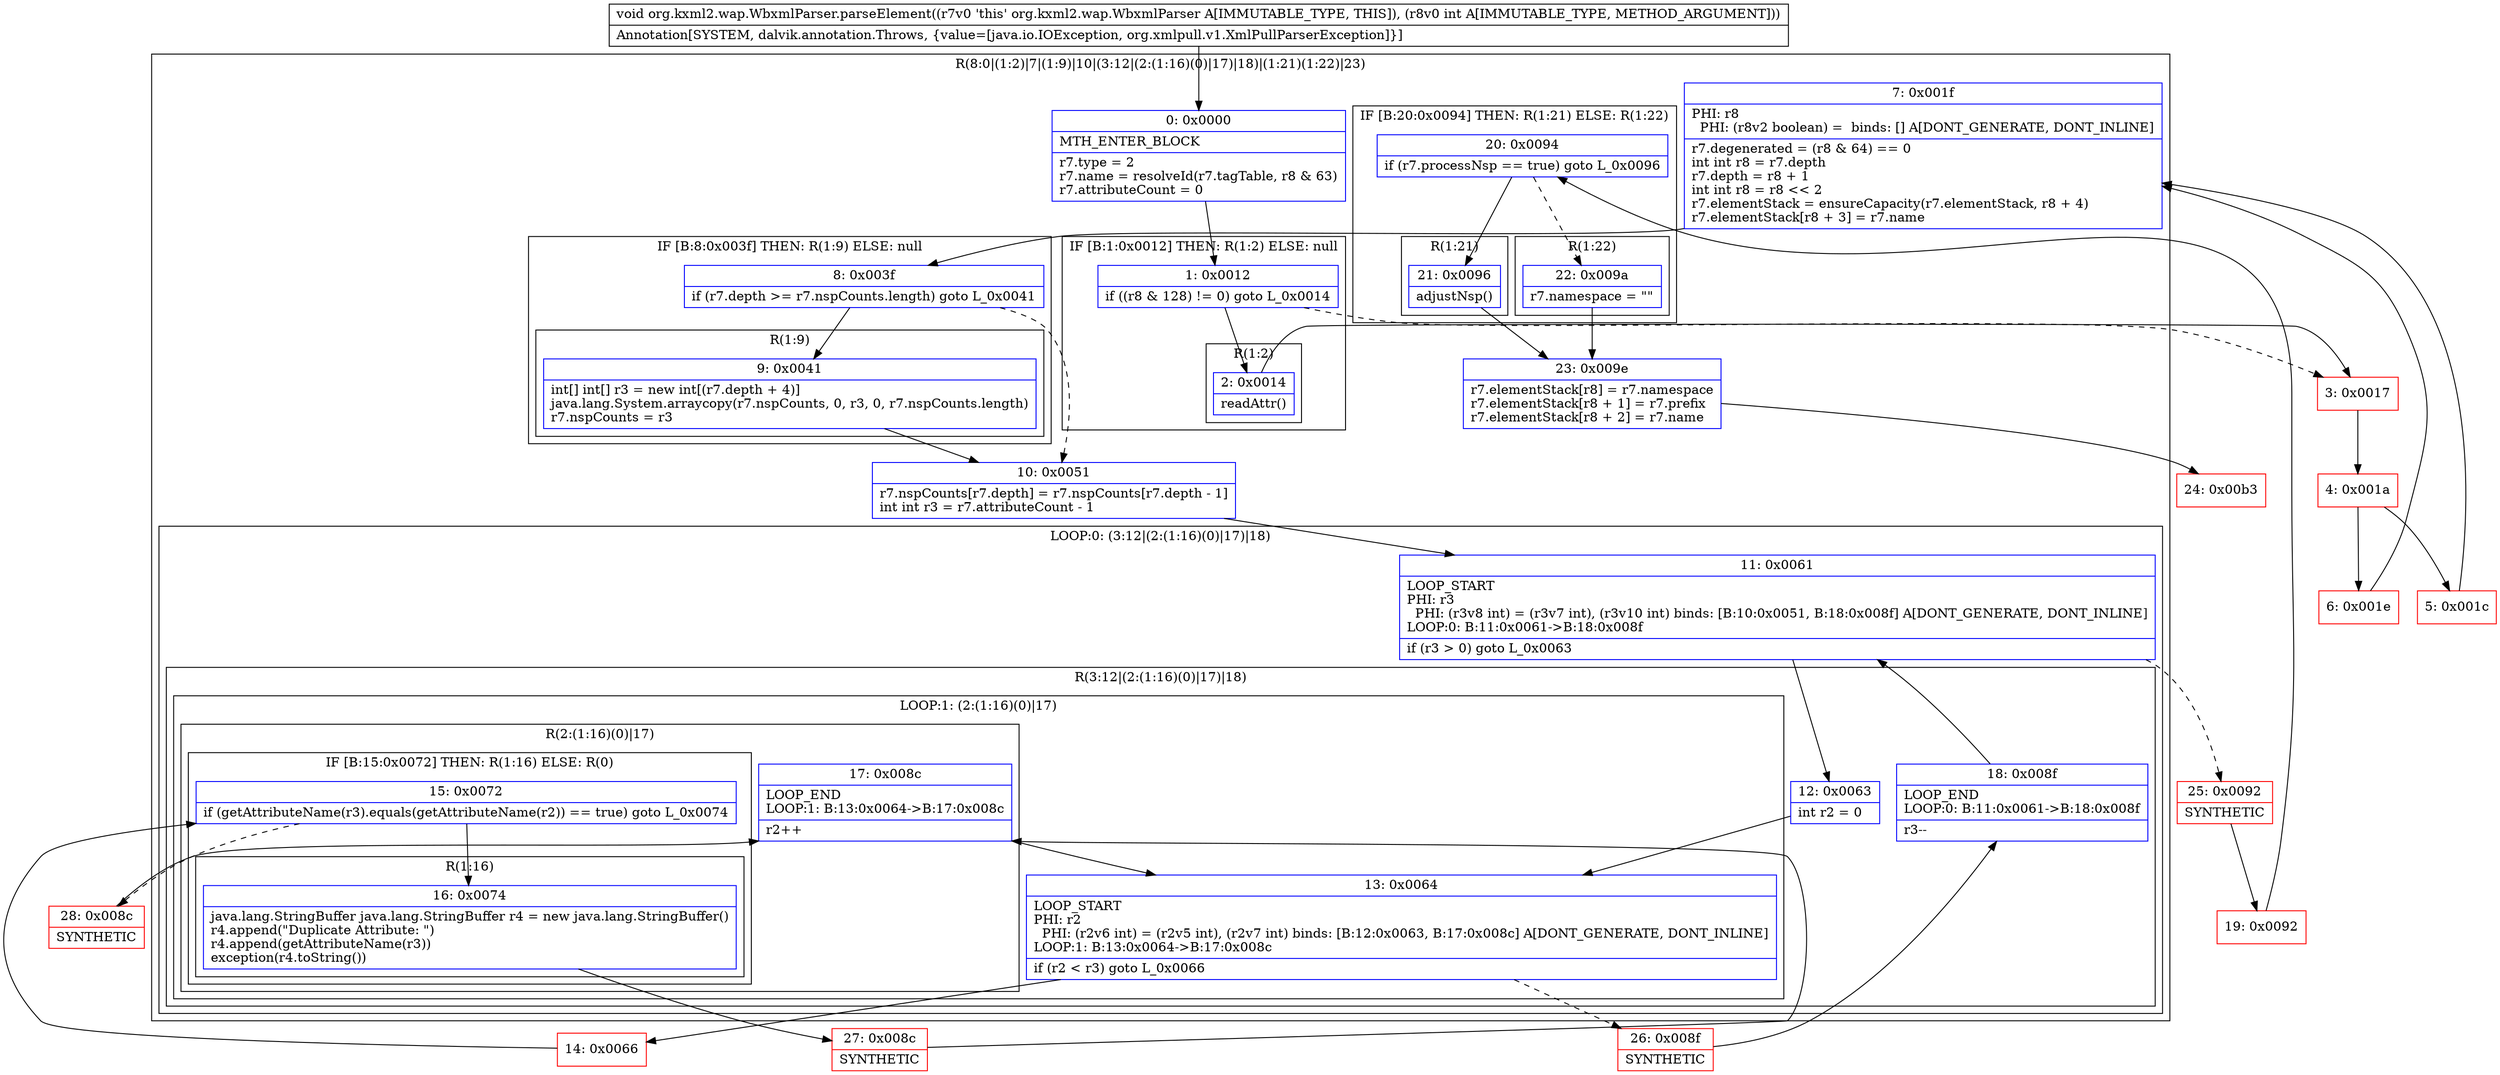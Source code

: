 digraph "CFG fororg.kxml2.wap.WbxmlParser.parseElement(I)V" {
subgraph cluster_Region_877293277 {
label = "R(8:0|(1:2)|7|(1:9)|10|(3:12|(2:(1:16)(0)|17)|18)|(1:21)(1:22)|23)";
node [shape=record,color=blue];
Node_0 [shape=record,label="{0\:\ 0x0000|MTH_ENTER_BLOCK\l|r7.type = 2\lr7.name = resolveId(r7.tagTable, r8 & 63)\lr7.attributeCount = 0\l}"];
subgraph cluster_IfRegion_635714675 {
label = "IF [B:1:0x0012] THEN: R(1:2) ELSE: null";
node [shape=record,color=blue];
Node_1 [shape=record,label="{1\:\ 0x0012|if ((r8 & 128) != 0) goto L_0x0014\l}"];
subgraph cluster_Region_1939330465 {
label = "R(1:2)";
node [shape=record,color=blue];
Node_2 [shape=record,label="{2\:\ 0x0014|readAttr()\l}"];
}
}
Node_7 [shape=record,label="{7\:\ 0x001f|PHI: r8 \l  PHI: (r8v2 boolean) =  binds: [] A[DONT_GENERATE, DONT_INLINE]\l|r7.degenerated = (r8 & 64) == 0\lint int r8 = r7.depth\lr7.depth = r8 + 1\lint int r8 = r8 \<\< 2\lr7.elementStack = ensureCapacity(r7.elementStack, r8 + 4)\lr7.elementStack[r8 + 3] = r7.name\l}"];
subgraph cluster_IfRegion_274775085 {
label = "IF [B:8:0x003f] THEN: R(1:9) ELSE: null";
node [shape=record,color=blue];
Node_8 [shape=record,label="{8\:\ 0x003f|if (r7.depth \>= r7.nspCounts.length) goto L_0x0041\l}"];
subgraph cluster_Region_864780794 {
label = "R(1:9)";
node [shape=record,color=blue];
Node_9 [shape=record,label="{9\:\ 0x0041|int[] int[] r3 = new int[(r7.depth + 4)]\ljava.lang.System.arraycopy(r7.nspCounts, 0, r3, 0, r7.nspCounts.length)\lr7.nspCounts = r3\l}"];
}
}
Node_10 [shape=record,label="{10\:\ 0x0051|r7.nspCounts[r7.depth] = r7.nspCounts[r7.depth \- 1]\lint int r3 = r7.attributeCount \- 1\l}"];
subgraph cluster_LoopRegion_1901989235 {
label = "LOOP:0: (3:12|(2:(1:16)(0)|17)|18)";
node [shape=record,color=blue];
Node_11 [shape=record,label="{11\:\ 0x0061|LOOP_START\lPHI: r3 \l  PHI: (r3v8 int) = (r3v7 int), (r3v10 int) binds: [B:10:0x0051, B:18:0x008f] A[DONT_GENERATE, DONT_INLINE]\lLOOP:0: B:11:0x0061\-\>B:18:0x008f\l|if (r3 \> 0) goto L_0x0063\l}"];
subgraph cluster_Region_444007939 {
label = "R(3:12|(2:(1:16)(0)|17)|18)";
node [shape=record,color=blue];
Node_12 [shape=record,label="{12\:\ 0x0063|int r2 = 0\l}"];
subgraph cluster_LoopRegion_1526654337 {
label = "LOOP:1: (2:(1:16)(0)|17)";
node [shape=record,color=blue];
Node_13 [shape=record,label="{13\:\ 0x0064|LOOP_START\lPHI: r2 \l  PHI: (r2v6 int) = (r2v5 int), (r2v7 int) binds: [B:12:0x0063, B:17:0x008c] A[DONT_GENERATE, DONT_INLINE]\lLOOP:1: B:13:0x0064\-\>B:17:0x008c\l|if (r2 \< r3) goto L_0x0066\l}"];
subgraph cluster_Region_510967128 {
label = "R(2:(1:16)(0)|17)";
node [shape=record,color=blue];
subgraph cluster_IfRegion_1034241157 {
label = "IF [B:15:0x0072] THEN: R(1:16) ELSE: R(0)";
node [shape=record,color=blue];
Node_15 [shape=record,label="{15\:\ 0x0072|if (getAttributeName(r3).equals(getAttributeName(r2)) == true) goto L_0x0074\l}"];
subgraph cluster_Region_1016198103 {
label = "R(1:16)";
node [shape=record,color=blue];
Node_16 [shape=record,label="{16\:\ 0x0074|java.lang.StringBuffer java.lang.StringBuffer r4 = new java.lang.StringBuffer()\lr4.append(\"Duplicate Attribute: \")\lr4.append(getAttributeName(r3))\lexception(r4.toString())\l}"];
}
subgraph cluster_Region_2122190010 {
label = "R(0)";
node [shape=record,color=blue];
}
}
Node_17 [shape=record,label="{17\:\ 0x008c|LOOP_END\lLOOP:1: B:13:0x0064\-\>B:17:0x008c\l|r2++\l}"];
}
}
Node_18 [shape=record,label="{18\:\ 0x008f|LOOP_END\lLOOP:0: B:11:0x0061\-\>B:18:0x008f\l|r3\-\-\l}"];
}
}
subgraph cluster_IfRegion_2063442082 {
label = "IF [B:20:0x0094] THEN: R(1:21) ELSE: R(1:22)";
node [shape=record,color=blue];
Node_20 [shape=record,label="{20\:\ 0x0094|if (r7.processNsp == true) goto L_0x0096\l}"];
subgraph cluster_Region_931813505 {
label = "R(1:21)";
node [shape=record,color=blue];
Node_21 [shape=record,label="{21\:\ 0x0096|adjustNsp()\l}"];
}
subgraph cluster_Region_580787081 {
label = "R(1:22)";
node [shape=record,color=blue];
Node_22 [shape=record,label="{22\:\ 0x009a|r7.namespace = \"\"\l}"];
}
}
Node_23 [shape=record,label="{23\:\ 0x009e|r7.elementStack[r8] = r7.namespace\lr7.elementStack[r8 + 1] = r7.prefix\lr7.elementStack[r8 + 2] = r7.name\l}"];
}
Node_3 [shape=record,color=red,label="{3\:\ 0x0017}"];
Node_4 [shape=record,color=red,label="{4\:\ 0x001a}"];
Node_5 [shape=record,color=red,label="{5\:\ 0x001c}"];
Node_6 [shape=record,color=red,label="{6\:\ 0x001e}"];
Node_14 [shape=record,color=red,label="{14\:\ 0x0066}"];
Node_19 [shape=record,color=red,label="{19\:\ 0x0092}"];
Node_24 [shape=record,color=red,label="{24\:\ 0x00b3}"];
Node_25 [shape=record,color=red,label="{25\:\ 0x0092|SYNTHETIC\l}"];
Node_26 [shape=record,color=red,label="{26\:\ 0x008f|SYNTHETIC\l}"];
Node_27 [shape=record,color=red,label="{27\:\ 0x008c|SYNTHETIC\l}"];
Node_28 [shape=record,color=red,label="{28\:\ 0x008c|SYNTHETIC\l}"];
MethodNode[shape=record,label="{void org.kxml2.wap.WbxmlParser.parseElement((r7v0 'this' org.kxml2.wap.WbxmlParser A[IMMUTABLE_TYPE, THIS]), (r8v0 int A[IMMUTABLE_TYPE, METHOD_ARGUMENT]))  | Annotation[SYSTEM, dalvik.annotation.Throws, \{value=[java.io.IOException, org.xmlpull.v1.XmlPullParserException]\}]\l}"];
MethodNode -> Node_0;
Node_0 -> Node_1;
Node_1 -> Node_2;
Node_1 -> Node_3[style=dashed];
Node_2 -> Node_3;
Node_7 -> Node_8;
Node_8 -> Node_9;
Node_8 -> Node_10[style=dashed];
Node_9 -> Node_10;
Node_10 -> Node_11;
Node_11 -> Node_12;
Node_11 -> Node_25[style=dashed];
Node_12 -> Node_13;
Node_13 -> Node_14;
Node_13 -> Node_26[style=dashed];
Node_15 -> Node_16;
Node_15 -> Node_28[style=dashed];
Node_16 -> Node_27;
Node_17 -> Node_13;
Node_18 -> Node_11;
Node_20 -> Node_21;
Node_20 -> Node_22[style=dashed];
Node_21 -> Node_23;
Node_22 -> Node_23;
Node_23 -> Node_24;
Node_3 -> Node_4;
Node_4 -> Node_5;
Node_4 -> Node_6;
Node_5 -> Node_7;
Node_6 -> Node_7;
Node_14 -> Node_15;
Node_19 -> Node_20;
Node_25 -> Node_19;
Node_26 -> Node_18;
Node_27 -> Node_17;
Node_28 -> Node_17;
}

